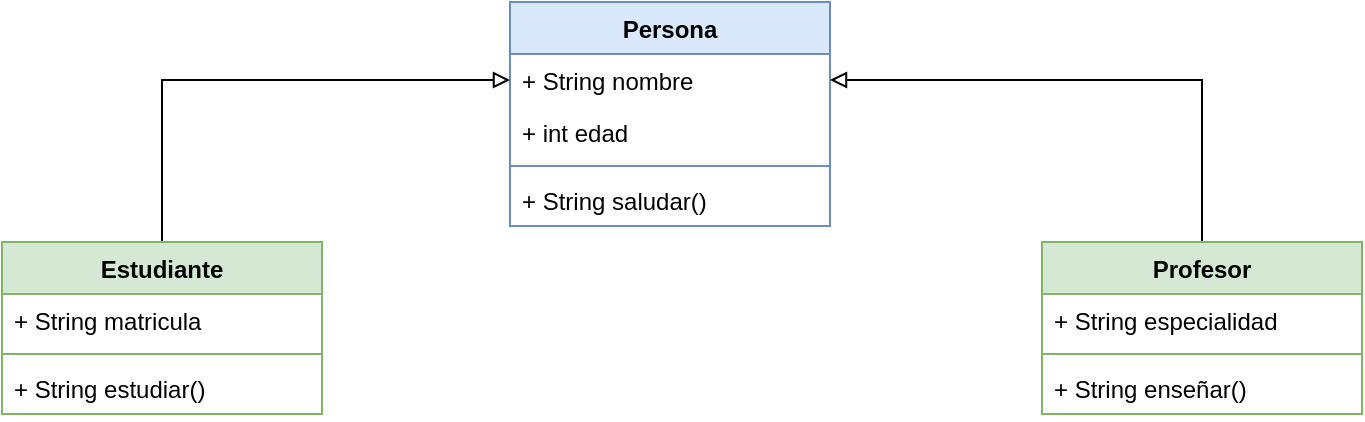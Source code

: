 <mxfile version="25.0.3">
  <diagram name="Página-1" id="6qNfQL5iQ06zNjHzrbKN">
    <mxGraphModel dx="1434" dy="750" grid="1" gridSize="10" guides="1" tooltips="1" connect="1" arrows="1" fold="1" page="1" pageScale="1" pageWidth="827" pageHeight="1169" math="0" shadow="0">
      <root>
        <mxCell id="0" />
        <mxCell id="1" parent="0" />
        <mxCell id="R7yx8AwMMxW2FubnMkPR-3" value="Persona" style="swimlane;fontStyle=1;align=center;verticalAlign=top;childLayout=stackLayout;horizontal=1;startSize=26;horizontalStack=0;resizeParent=1;resizeParentMax=0;resizeLast=0;collapsible=1;marginBottom=0;whiteSpace=wrap;html=1;fillColor=#dae8fc;strokeColor=#6c8ebf;" parent="1" vertex="1">
          <mxGeometry x="334" y="90" width="160" height="112" as="geometry" />
        </mxCell>
        <mxCell id="R7yx8AwMMxW2FubnMkPR-4" value="&lt;div&gt;+ String nombre&lt;/div&gt;&lt;div&gt;&lt;br&gt;&lt;/div&gt;" style="text;strokeColor=none;fillColor=none;align=left;verticalAlign=top;spacingLeft=4;spacingRight=4;overflow=hidden;rotatable=0;points=[[0,0.5],[1,0.5]];portConstraint=eastwest;whiteSpace=wrap;html=1;" parent="R7yx8AwMMxW2FubnMkPR-3" vertex="1">
          <mxGeometry y="26" width="160" height="26" as="geometry" />
        </mxCell>
        <mxCell id="R7yx8AwMMxW2FubnMkPR-7" value="&lt;div&gt;+ int edad&lt;br&gt;&lt;/div&gt;&lt;div&gt;&lt;br&gt;&lt;/div&gt;" style="text;strokeColor=none;fillColor=none;align=left;verticalAlign=top;spacingLeft=4;spacingRight=4;overflow=hidden;rotatable=0;points=[[0,0.5],[1,0.5]];portConstraint=eastwest;whiteSpace=wrap;html=1;" parent="R7yx8AwMMxW2FubnMkPR-3" vertex="1">
          <mxGeometry y="52" width="160" height="26" as="geometry" />
        </mxCell>
        <mxCell id="R7yx8AwMMxW2FubnMkPR-5" value="" style="line;strokeWidth=1;fillColor=none;align=left;verticalAlign=middle;spacingTop=-1;spacingLeft=3;spacingRight=3;rotatable=0;labelPosition=right;points=[];portConstraint=eastwest;strokeColor=inherit;" parent="R7yx8AwMMxW2FubnMkPR-3" vertex="1">
          <mxGeometry y="78" width="160" height="8" as="geometry" />
        </mxCell>
        <mxCell id="R7yx8AwMMxW2FubnMkPR-6" value="+ String saludar()" style="text;strokeColor=none;fillColor=none;align=left;verticalAlign=top;spacingLeft=4;spacingRight=4;overflow=hidden;rotatable=0;points=[[0,0.5],[1,0.5]];portConstraint=eastwest;whiteSpace=wrap;html=1;" parent="R7yx8AwMMxW2FubnMkPR-3" vertex="1">
          <mxGeometry y="86" width="160" height="26" as="geometry" />
        </mxCell>
        <mxCell id="R7yx8AwMMxW2FubnMkPR-20" style="edgeStyle=orthogonalEdgeStyle;rounded=0;orthogonalLoop=1;jettySize=auto;html=1;exitX=0.5;exitY=0;exitDx=0;exitDy=0;entryX=1;entryY=0.5;entryDx=0;entryDy=0;endArrow=block;endFill=0;" parent="1" source="R7yx8AwMMxW2FubnMkPR-8" target="R7yx8AwMMxW2FubnMkPR-4" edge="1">
          <mxGeometry relative="1" as="geometry" />
        </mxCell>
        <mxCell id="R7yx8AwMMxW2FubnMkPR-8" value="Profesor" style="swimlane;fontStyle=1;align=center;verticalAlign=top;childLayout=stackLayout;horizontal=1;startSize=26;horizontalStack=0;resizeParent=1;resizeParentMax=0;resizeLast=0;collapsible=1;marginBottom=0;whiteSpace=wrap;html=1;fillColor=#d5e8d4;strokeColor=#82b366;" parent="1" vertex="1">
          <mxGeometry x="600" y="210" width="160" height="86" as="geometry" />
        </mxCell>
        <mxCell id="R7yx8AwMMxW2FubnMkPR-9" value="+ String especialidad" style="text;strokeColor=none;fillColor=none;align=left;verticalAlign=top;spacingLeft=4;spacingRight=4;overflow=hidden;rotatable=0;points=[[0,0.5],[1,0.5]];portConstraint=eastwest;whiteSpace=wrap;html=1;" parent="R7yx8AwMMxW2FubnMkPR-8" vertex="1">
          <mxGeometry y="26" width="160" height="26" as="geometry" />
        </mxCell>
        <mxCell id="R7yx8AwMMxW2FubnMkPR-11" value="" style="line;strokeWidth=1;fillColor=none;align=left;verticalAlign=middle;spacingTop=-1;spacingLeft=3;spacingRight=3;rotatable=0;labelPosition=right;points=[];portConstraint=eastwest;strokeColor=inherit;" parent="R7yx8AwMMxW2FubnMkPR-8" vertex="1">
          <mxGeometry y="52" width="160" height="8" as="geometry" />
        </mxCell>
        <mxCell id="R7yx8AwMMxW2FubnMkPR-12" value="+ String enseñar()" style="text;strokeColor=none;fillColor=none;align=left;verticalAlign=top;spacingLeft=4;spacingRight=4;overflow=hidden;rotatable=0;points=[[0,0.5],[1,0.5]];portConstraint=eastwest;whiteSpace=wrap;html=1;" parent="R7yx8AwMMxW2FubnMkPR-8" vertex="1">
          <mxGeometry y="60" width="160" height="26" as="geometry" />
        </mxCell>
        <mxCell id="R7yx8AwMMxW2FubnMkPR-19" style="edgeStyle=orthogonalEdgeStyle;rounded=0;orthogonalLoop=1;jettySize=auto;html=1;exitX=0.5;exitY=0;exitDx=0;exitDy=0;entryX=0;entryY=0.5;entryDx=0;entryDy=0;endArrow=block;endFill=0;" parent="1" source="R7yx8AwMMxW2FubnMkPR-13" target="R7yx8AwMMxW2FubnMkPR-4" edge="1">
          <mxGeometry relative="1" as="geometry" />
        </mxCell>
        <mxCell id="R7yx8AwMMxW2FubnMkPR-13" value="Estudiante" style="swimlane;fontStyle=1;align=center;verticalAlign=top;childLayout=stackLayout;horizontal=1;startSize=26;horizontalStack=0;resizeParent=1;resizeParentMax=0;resizeLast=0;collapsible=1;marginBottom=0;whiteSpace=wrap;html=1;fillColor=#d5e8d4;strokeColor=#82b366;" parent="1" vertex="1">
          <mxGeometry x="80" y="210" width="160" height="86" as="geometry" />
        </mxCell>
        <mxCell id="R7yx8AwMMxW2FubnMkPR-14" value="+ String matricula" style="text;strokeColor=none;fillColor=none;align=left;verticalAlign=top;spacingLeft=4;spacingRight=4;overflow=hidden;rotatable=0;points=[[0,0.5],[1,0.5]];portConstraint=eastwest;whiteSpace=wrap;html=1;" parent="R7yx8AwMMxW2FubnMkPR-13" vertex="1">
          <mxGeometry y="26" width="160" height="26" as="geometry" />
        </mxCell>
        <mxCell id="R7yx8AwMMxW2FubnMkPR-16" value="" style="line;strokeWidth=1;fillColor=none;align=left;verticalAlign=middle;spacingTop=-1;spacingLeft=3;spacingRight=3;rotatable=0;labelPosition=right;points=[];portConstraint=eastwest;strokeColor=inherit;" parent="R7yx8AwMMxW2FubnMkPR-13" vertex="1">
          <mxGeometry y="52" width="160" height="8" as="geometry" />
        </mxCell>
        <mxCell id="R7yx8AwMMxW2FubnMkPR-17" value="+ String estudiar()" style="text;strokeColor=none;fillColor=none;align=left;verticalAlign=top;spacingLeft=4;spacingRight=4;overflow=hidden;rotatable=0;points=[[0,0.5],[1,0.5]];portConstraint=eastwest;whiteSpace=wrap;html=1;" parent="R7yx8AwMMxW2FubnMkPR-13" vertex="1">
          <mxGeometry y="60" width="160" height="26" as="geometry" />
        </mxCell>
      </root>
    </mxGraphModel>
  </diagram>
</mxfile>
